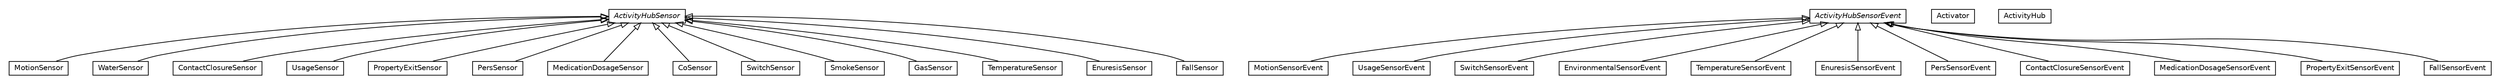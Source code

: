 #!/usr/local/bin/dot
#
# Class diagram 
# Generated by UMLGraph version R5_6-24-gf6e263 (http://www.umlgraph.org/)
#

digraph G {
	edge [fontname="Helvetica",fontsize=10,labelfontname="Helvetica",labelfontsize=10];
	node [fontname="Helvetica",fontsize=10,shape=plaintext];
	nodesep=0.25;
	ranksep=0.5;
	// org.universAAL.ontology.activityhub.MotionSensor
	c8626 [label=<<table title="org.universAAL.ontology.activityhub.MotionSensor" border="0" cellborder="1" cellspacing="0" cellpadding="2" port="p" href="./MotionSensor.html">
		<tr><td><table border="0" cellspacing="0" cellpadding="1">
<tr><td align="center" balign="center"> MotionSensor </td></tr>
		</table></td></tr>
		</table>>, URL="./MotionSensor.html", fontname="Helvetica", fontcolor="black", fontsize=10.0];
	// org.universAAL.ontology.activityhub.WaterSensor
	c8627 [label=<<table title="org.universAAL.ontology.activityhub.WaterSensor" border="0" cellborder="1" cellspacing="0" cellpadding="2" port="p" href="./WaterSensor.html">
		<tr><td><table border="0" cellspacing="0" cellpadding="1">
<tr><td align="center" balign="center"> WaterSensor </td></tr>
		</table></td></tr>
		</table>>, URL="./WaterSensor.html", fontname="Helvetica", fontcolor="black", fontsize=10.0];
	// org.universAAL.ontology.activityhub.ContactClosureSensor
	c8628 [label=<<table title="org.universAAL.ontology.activityhub.ContactClosureSensor" border="0" cellborder="1" cellspacing="0" cellpadding="2" port="p" href="./ContactClosureSensor.html">
		<tr><td><table border="0" cellspacing="0" cellpadding="1">
<tr><td align="center" balign="center"> ContactClosureSensor </td></tr>
		</table></td></tr>
		</table>>, URL="./ContactClosureSensor.html", fontname="Helvetica", fontcolor="black", fontsize=10.0];
	// org.universAAL.ontology.activityhub.UsageSensor
	c8629 [label=<<table title="org.universAAL.ontology.activityhub.UsageSensor" border="0" cellborder="1" cellspacing="0" cellpadding="2" port="p" href="./UsageSensor.html">
		<tr><td><table border="0" cellspacing="0" cellpadding="1">
<tr><td align="center" balign="center"> UsageSensor </td></tr>
		</table></td></tr>
		</table>>, URL="./UsageSensor.html", fontname="Helvetica", fontcolor="black", fontsize=10.0];
	// org.universAAL.ontology.activityhub.PropertyExitSensor
	c8630 [label=<<table title="org.universAAL.ontology.activityhub.PropertyExitSensor" border="0" cellborder="1" cellspacing="0" cellpadding="2" port="p" href="./PropertyExitSensor.html">
		<tr><td><table border="0" cellspacing="0" cellpadding="1">
<tr><td align="center" balign="center"> PropertyExitSensor </td></tr>
		</table></td></tr>
		</table>>, URL="./PropertyExitSensor.html", fontname="Helvetica", fontcolor="black", fontsize=10.0];
	// org.universAAL.ontology.activityhub.MotionSensorEvent
	c8631 [label=<<table title="org.universAAL.ontology.activityhub.MotionSensorEvent" border="0" cellborder="1" cellspacing="0" cellpadding="2" port="p" href="./MotionSensorEvent.html">
		<tr><td><table border="0" cellspacing="0" cellpadding="1">
<tr><td align="center" balign="center"> MotionSensorEvent </td></tr>
		</table></td></tr>
		</table>>, URL="./MotionSensorEvent.html", fontname="Helvetica", fontcolor="black", fontsize=10.0];
	// org.universAAL.ontology.activityhub.PersSensor
	c8632 [label=<<table title="org.universAAL.ontology.activityhub.PersSensor" border="0" cellborder="1" cellspacing="0" cellpadding="2" port="p" href="./PersSensor.html">
		<tr><td><table border="0" cellspacing="0" cellpadding="1">
<tr><td align="center" balign="center"> PersSensor </td></tr>
		</table></td></tr>
		</table>>, URL="./PersSensor.html", fontname="Helvetica", fontcolor="black", fontsize=10.0];
	// org.universAAL.ontology.activityhub.MedicationDosageSensor
	c8633 [label=<<table title="org.universAAL.ontology.activityhub.MedicationDosageSensor" border="0" cellborder="1" cellspacing="0" cellpadding="2" port="p" href="./MedicationDosageSensor.html">
		<tr><td><table border="0" cellspacing="0" cellpadding="1">
<tr><td align="center" balign="center"> MedicationDosageSensor </td></tr>
		</table></td></tr>
		</table>>, URL="./MedicationDosageSensor.html", fontname="Helvetica", fontcolor="black", fontsize=10.0];
	// org.universAAL.ontology.activityhub.CoSensor
	c8634 [label=<<table title="org.universAAL.ontology.activityhub.CoSensor" border="0" cellborder="1" cellspacing="0" cellpadding="2" port="p" href="./CoSensor.html">
		<tr><td><table border="0" cellspacing="0" cellpadding="1">
<tr><td align="center" balign="center"> CoSensor </td></tr>
		</table></td></tr>
		</table>>, URL="./CoSensor.html", fontname="Helvetica", fontcolor="black", fontsize=10.0];
	// org.universAAL.ontology.activityhub.UsageSensorEvent
	c8635 [label=<<table title="org.universAAL.ontology.activityhub.UsageSensorEvent" border="0" cellborder="1" cellspacing="0" cellpadding="2" port="p" href="./UsageSensorEvent.html">
		<tr><td><table border="0" cellspacing="0" cellpadding="1">
<tr><td align="center" balign="center"> UsageSensorEvent </td></tr>
		</table></td></tr>
		</table>>, URL="./UsageSensorEvent.html", fontname="Helvetica", fontcolor="black", fontsize=10.0];
	// org.universAAL.ontology.activityhub.SwitchSensorEvent
	c8636 [label=<<table title="org.universAAL.ontology.activityhub.SwitchSensorEvent" border="0" cellborder="1" cellspacing="0" cellpadding="2" port="p" href="./SwitchSensorEvent.html">
		<tr><td><table border="0" cellspacing="0" cellpadding="1">
<tr><td align="center" balign="center"> SwitchSensorEvent </td></tr>
		</table></td></tr>
		</table>>, URL="./SwitchSensorEvent.html", fontname="Helvetica", fontcolor="black", fontsize=10.0];
	// org.universAAL.ontology.activityhub.SwitchSensor
	c8637 [label=<<table title="org.universAAL.ontology.activityhub.SwitchSensor" border="0" cellborder="1" cellspacing="0" cellpadding="2" port="p" href="./SwitchSensor.html">
		<tr><td><table border="0" cellspacing="0" cellpadding="1">
<tr><td align="center" balign="center"> SwitchSensor </td></tr>
		</table></td></tr>
		</table>>, URL="./SwitchSensor.html", fontname="Helvetica", fontcolor="black", fontsize=10.0];
	// org.universAAL.ontology.activityhub.SmokeSensor
	c8638 [label=<<table title="org.universAAL.ontology.activityhub.SmokeSensor" border="0" cellborder="1" cellspacing="0" cellpadding="2" port="p" href="./SmokeSensor.html">
		<tr><td><table border="0" cellspacing="0" cellpadding="1">
<tr><td align="center" balign="center"> SmokeSensor </td></tr>
		</table></td></tr>
		</table>>, URL="./SmokeSensor.html", fontname="Helvetica", fontcolor="black", fontsize=10.0];
	// org.universAAL.ontology.activityhub.GasSensor
	c8639 [label=<<table title="org.universAAL.ontology.activityhub.GasSensor" border="0" cellborder="1" cellspacing="0" cellpadding="2" port="p" href="./GasSensor.html">
		<tr><td><table border="0" cellspacing="0" cellpadding="1">
<tr><td align="center" balign="center"> GasSensor </td></tr>
		</table></td></tr>
		</table>>, URL="./GasSensor.html", fontname="Helvetica", fontcolor="black", fontsize=10.0];
	// org.universAAL.ontology.activityhub.EnvironmentalSensorEvent
	c8640 [label=<<table title="org.universAAL.ontology.activityhub.EnvironmentalSensorEvent" border="0" cellborder="1" cellspacing="0" cellpadding="2" port="p" href="./EnvironmentalSensorEvent.html">
		<tr><td><table border="0" cellspacing="0" cellpadding="1">
<tr><td align="center" balign="center"> EnvironmentalSensorEvent </td></tr>
		</table></td></tr>
		</table>>, URL="./EnvironmentalSensorEvent.html", fontname="Helvetica", fontcolor="black", fontsize=10.0];
	// org.universAAL.ontology.activityhub.TemperatureSensorEvent
	c8641 [label=<<table title="org.universAAL.ontology.activityhub.TemperatureSensorEvent" border="0" cellborder="1" cellspacing="0" cellpadding="2" port="p" href="./TemperatureSensorEvent.html">
		<tr><td><table border="0" cellspacing="0" cellpadding="1">
<tr><td align="center" balign="center"> TemperatureSensorEvent </td></tr>
		</table></td></tr>
		</table>>, URL="./TemperatureSensorEvent.html", fontname="Helvetica", fontcolor="black", fontsize=10.0];
	// org.universAAL.ontology.activityhub.TemperatureSensor
	c8642 [label=<<table title="org.universAAL.ontology.activityhub.TemperatureSensor" border="0" cellborder="1" cellspacing="0" cellpadding="2" port="p" href="./TemperatureSensor.html">
		<tr><td><table border="0" cellspacing="0" cellpadding="1">
<tr><td align="center" balign="center"> TemperatureSensor </td></tr>
		</table></td></tr>
		</table>>, URL="./TemperatureSensor.html", fontname="Helvetica", fontcolor="black", fontsize=10.0];
	// org.universAAL.ontology.activityhub.EnuresisSensorEvent
	c8643 [label=<<table title="org.universAAL.ontology.activityhub.EnuresisSensorEvent" border="0" cellborder="1" cellspacing="0" cellpadding="2" port="p" href="./EnuresisSensorEvent.html">
		<tr><td><table border="0" cellspacing="0" cellpadding="1">
<tr><td align="center" balign="center"> EnuresisSensorEvent </td></tr>
		</table></td></tr>
		</table>>, URL="./EnuresisSensorEvent.html", fontname="Helvetica", fontcolor="black", fontsize=10.0];
	// org.universAAL.ontology.activityhub.EnuresisSensor
	c8644 [label=<<table title="org.universAAL.ontology.activityhub.EnuresisSensor" border="0" cellborder="1" cellspacing="0" cellpadding="2" port="p" href="./EnuresisSensor.html">
		<tr><td><table border="0" cellspacing="0" cellpadding="1">
<tr><td align="center" balign="center"> EnuresisSensor </td></tr>
		</table></td></tr>
		</table>>, URL="./EnuresisSensor.html", fontname="Helvetica", fontcolor="black", fontsize=10.0];
	// org.universAAL.ontology.activityhub.Activator
	c8645 [label=<<table title="org.universAAL.ontology.activityhub.Activator" border="0" cellborder="1" cellspacing="0" cellpadding="2" port="p" href="./Activator.html">
		<tr><td><table border="0" cellspacing="0" cellpadding="1">
<tr><td align="center" balign="center"> Activator </td></tr>
		</table></td></tr>
		</table>>, URL="./Activator.html", fontname="Helvetica", fontcolor="black", fontsize=10.0];
	// org.universAAL.ontology.activityhub.PersSensorEvent
	c8646 [label=<<table title="org.universAAL.ontology.activityhub.PersSensorEvent" border="0" cellborder="1" cellspacing="0" cellpadding="2" port="p" href="./PersSensorEvent.html">
		<tr><td><table border="0" cellspacing="0" cellpadding="1">
<tr><td align="center" balign="center"> PersSensorEvent </td></tr>
		</table></td></tr>
		</table>>, URL="./PersSensorEvent.html", fontname="Helvetica", fontcolor="black", fontsize=10.0];
	// org.universAAL.ontology.activityhub.ContactClosureSensorEvent
	c8647 [label=<<table title="org.universAAL.ontology.activityhub.ContactClosureSensorEvent" border="0" cellborder="1" cellspacing="0" cellpadding="2" port="p" href="./ContactClosureSensorEvent.html">
		<tr><td><table border="0" cellspacing="0" cellpadding="1">
<tr><td align="center" balign="center"> ContactClosureSensorEvent </td></tr>
		</table></td></tr>
		</table>>, URL="./ContactClosureSensorEvent.html", fontname="Helvetica", fontcolor="black", fontsize=10.0];
	// org.universAAL.ontology.activityhub.ActivityHub
	c8648 [label=<<table title="org.universAAL.ontology.activityhub.ActivityHub" border="0" cellborder="1" cellspacing="0" cellpadding="2" port="p" href="./ActivityHub.html">
		<tr><td><table border="0" cellspacing="0" cellpadding="1">
<tr><td align="center" balign="center"> ActivityHub </td></tr>
		</table></td></tr>
		</table>>, URL="./ActivityHub.html", fontname="Helvetica", fontcolor="black", fontsize=10.0];
	// org.universAAL.ontology.activityhub.MedicationDosageSensorEvent
	c8649 [label=<<table title="org.universAAL.ontology.activityhub.MedicationDosageSensorEvent" border="0" cellborder="1" cellspacing="0" cellpadding="2" port="p" href="./MedicationDosageSensorEvent.html">
		<tr><td><table border="0" cellspacing="0" cellpadding="1">
<tr><td align="center" balign="center"> MedicationDosageSensorEvent </td></tr>
		</table></td></tr>
		</table>>, URL="./MedicationDosageSensorEvent.html", fontname="Helvetica", fontcolor="black", fontsize=10.0];
	// org.universAAL.ontology.activityhub.PropertyExitSensorEvent
	c8650 [label=<<table title="org.universAAL.ontology.activityhub.PropertyExitSensorEvent" border="0" cellborder="1" cellspacing="0" cellpadding="2" port="p" href="./PropertyExitSensorEvent.html">
		<tr><td><table border="0" cellspacing="0" cellpadding="1">
<tr><td align="center" balign="center"> PropertyExitSensorEvent </td></tr>
		</table></td></tr>
		</table>>, URL="./PropertyExitSensorEvent.html", fontname="Helvetica", fontcolor="black", fontsize=10.0];
	// org.universAAL.ontology.activityhub.ActivityHubSensorEvent
	c8651 [label=<<table title="org.universAAL.ontology.activityhub.ActivityHubSensorEvent" border="0" cellborder="1" cellspacing="0" cellpadding="2" port="p" href="./ActivityHubSensorEvent.html">
		<tr><td><table border="0" cellspacing="0" cellpadding="1">
<tr><td align="center" balign="center"><font face="Helvetica-Oblique"> ActivityHubSensorEvent </font></td></tr>
		</table></td></tr>
		</table>>, URL="./ActivityHubSensorEvent.html", fontname="Helvetica", fontcolor="black", fontsize=10.0];
	// org.universAAL.ontology.activityhub.FallSensorEvent
	c8652 [label=<<table title="org.universAAL.ontology.activityhub.FallSensorEvent" border="0" cellborder="1" cellspacing="0" cellpadding="2" port="p" href="./FallSensorEvent.html">
		<tr><td><table border="0" cellspacing="0" cellpadding="1">
<tr><td align="center" balign="center"> FallSensorEvent </td></tr>
		</table></td></tr>
		</table>>, URL="./FallSensorEvent.html", fontname="Helvetica", fontcolor="black", fontsize=10.0];
	// org.universAAL.ontology.activityhub.ActivityHubSensor
	c8653 [label=<<table title="org.universAAL.ontology.activityhub.ActivityHubSensor" border="0" cellborder="1" cellspacing="0" cellpadding="2" port="p" href="./ActivityHubSensor.html">
		<tr><td><table border="0" cellspacing="0" cellpadding="1">
<tr><td align="center" balign="center"><font face="Helvetica-Oblique"> ActivityHubSensor </font></td></tr>
		</table></td></tr>
		</table>>, URL="./ActivityHubSensor.html", fontname="Helvetica", fontcolor="black", fontsize=10.0];
	// org.universAAL.ontology.activityhub.FallSensor
	c8654 [label=<<table title="org.universAAL.ontology.activityhub.FallSensor" border="0" cellborder="1" cellspacing="0" cellpadding="2" port="p" href="./FallSensor.html">
		<tr><td><table border="0" cellspacing="0" cellpadding="1">
<tr><td align="center" balign="center"> FallSensor </td></tr>
		</table></td></tr>
		</table>>, URL="./FallSensor.html", fontname="Helvetica", fontcolor="black", fontsize=10.0];
	//org.universAAL.ontology.activityhub.MotionSensor extends org.universAAL.ontology.activityhub.ActivityHubSensor
	c8653:p -> c8626:p [dir=back,arrowtail=empty];
	//org.universAAL.ontology.activityhub.WaterSensor extends org.universAAL.ontology.activityhub.ActivityHubSensor
	c8653:p -> c8627:p [dir=back,arrowtail=empty];
	//org.universAAL.ontology.activityhub.ContactClosureSensor extends org.universAAL.ontology.activityhub.ActivityHubSensor
	c8653:p -> c8628:p [dir=back,arrowtail=empty];
	//org.universAAL.ontology.activityhub.UsageSensor extends org.universAAL.ontology.activityhub.ActivityHubSensor
	c8653:p -> c8629:p [dir=back,arrowtail=empty];
	//org.universAAL.ontology.activityhub.PropertyExitSensor extends org.universAAL.ontology.activityhub.ActivityHubSensor
	c8653:p -> c8630:p [dir=back,arrowtail=empty];
	//org.universAAL.ontology.activityhub.MotionSensorEvent extends org.universAAL.ontology.activityhub.ActivityHubSensorEvent
	c8651:p -> c8631:p [dir=back,arrowtail=empty];
	//org.universAAL.ontology.activityhub.PersSensor extends org.universAAL.ontology.activityhub.ActivityHubSensor
	c8653:p -> c8632:p [dir=back,arrowtail=empty];
	//org.universAAL.ontology.activityhub.MedicationDosageSensor extends org.universAAL.ontology.activityhub.ActivityHubSensor
	c8653:p -> c8633:p [dir=back,arrowtail=empty];
	//org.universAAL.ontology.activityhub.CoSensor extends org.universAAL.ontology.activityhub.ActivityHubSensor
	c8653:p -> c8634:p [dir=back,arrowtail=empty];
	//org.universAAL.ontology.activityhub.UsageSensorEvent extends org.universAAL.ontology.activityhub.ActivityHubSensorEvent
	c8651:p -> c8635:p [dir=back,arrowtail=empty];
	//org.universAAL.ontology.activityhub.SwitchSensorEvent extends org.universAAL.ontology.activityhub.ActivityHubSensorEvent
	c8651:p -> c8636:p [dir=back,arrowtail=empty];
	//org.universAAL.ontology.activityhub.SwitchSensor extends org.universAAL.ontology.activityhub.ActivityHubSensor
	c8653:p -> c8637:p [dir=back,arrowtail=empty];
	//org.universAAL.ontology.activityhub.SmokeSensor extends org.universAAL.ontology.activityhub.ActivityHubSensor
	c8653:p -> c8638:p [dir=back,arrowtail=empty];
	//org.universAAL.ontology.activityhub.GasSensor extends org.universAAL.ontology.activityhub.ActivityHubSensor
	c8653:p -> c8639:p [dir=back,arrowtail=empty];
	//org.universAAL.ontology.activityhub.EnvironmentalSensorEvent extends org.universAAL.ontology.activityhub.ActivityHubSensorEvent
	c8651:p -> c8640:p [dir=back,arrowtail=empty];
	//org.universAAL.ontology.activityhub.TemperatureSensorEvent extends org.universAAL.ontology.activityhub.ActivityHubSensorEvent
	c8651:p -> c8641:p [dir=back,arrowtail=empty];
	//org.universAAL.ontology.activityhub.TemperatureSensor extends org.universAAL.ontology.activityhub.ActivityHubSensor
	c8653:p -> c8642:p [dir=back,arrowtail=empty];
	//org.universAAL.ontology.activityhub.EnuresisSensorEvent extends org.universAAL.ontology.activityhub.ActivityHubSensorEvent
	c8651:p -> c8643:p [dir=back,arrowtail=empty];
	//org.universAAL.ontology.activityhub.EnuresisSensor extends org.universAAL.ontology.activityhub.ActivityHubSensor
	c8653:p -> c8644:p [dir=back,arrowtail=empty];
	//org.universAAL.ontology.activityhub.PersSensorEvent extends org.universAAL.ontology.activityhub.ActivityHubSensorEvent
	c8651:p -> c8646:p [dir=back,arrowtail=empty];
	//org.universAAL.ontology.activityhub.ContactClosureSensorEvent extends org.universAAL.ontology.activityhub.ActivityHubSensorEvent
	c8651:p -> c8647:p [dir=back,arrowtail=empty];
	//org.universAAL.ontology.activityhub.MedicationDosageSensorEvent extends org.universAAL.ontology.activityhub.ActivityHubSensorEvent
	c8651:p -> c8649:p [dir=back,arrowtail=empty];
	//org.universAAL.ontology.activityhub.PropertyExitSensorEvent extends org.universAAL.ontology.activityhub.ActivityHubSensorEvent
	c8651:p -> c8650:p [dir=back,arrowtail=empty];
	//org.universAAL.ontology.activityhub.FallSensorEvent extends org.universAAL.ontology.activityhub.ActivityHubSensorEvent
	c8651:p -> c8652:p [dir=back,arrowtail=empty];
	//org.universAAL.ontology.activityhub.FallSensor extends org.universAAL.ontology.activityhub.ActivityHubSensor
	c8653:p -> c8654:p [dir=back,arrowtail=empty];
}

